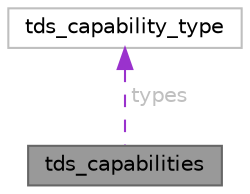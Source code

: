 digraph "tds_capabilities"
{
 // LATEX_PDF_SIZE
  bgcolor="transparent";
  edge [fontname=Helvetica,fontsize=10,labelfontname=Helvetica,labelfontsize=10];
  node [fontname=Helvetica,fontsize=10,shape=box,height=0.2,width=0.4];
  Node1 [id="Node000001",label="tds_capabilities",height=0.2,width=0.4,color="gray40", fillcolor="grey60", style="filled", fontcolor="black",tooltip=" "];
  Node2 -> Node1 [id="edge1_Node000001_Node000002",dir="back",color="darkorchid3",style="dashed",tooltip=" ",label=" types",fontcolor="grey" ];
  Node2 [id="Node000002",label="tds_capability_type",height=0.2,width=0.4,color="grey75", fillcolor="white", style="filled",URL="$a01198.html",tooltip=" "];
}
